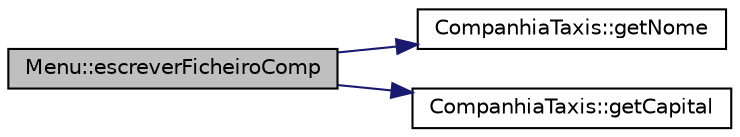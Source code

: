 digraph "Menu::escreverFicheiroComp"
{
  edge [fontname="Helvetica",fontsize="10",labelfontname="Helvetica",labelfontsize="10"];
  node [fontname="Helvetica",fontsize="10",shape=record];
  rankdir="LR";
  Node77 [label="Menu::escreverFicheiroComp",height=0.2,width=0.4,color="black", fillcolor="grey75", style="filled", fontcolor="black"];
  Node77 -> Node78 [color="midnightblue",fontsize="10",style="solid",fontname="Helvetica"];
  Node78 [label="CompanhiaTaxis::getNome",height=0.2,width=0.4,color="black", fillcolor="white", style="filled",URL="$class_companhia_taxis.html#adcb8ed0185c98cbd720a057cf938f765",tooltip="função para obter nome "];
  Node77 -> Node79 [color="midnightblue",fontsize="10",style="solid",fontname="Helvetica"];
  Node79 [label="CompanhiaTaxis::getCapital",height=0.2,width=0.4,color="black", fillcolor="white", style="filled",URL="$class_companhia_taxis.html#abded966deadcc6a706685e3d0d7d884b",tooltip="função para obter capital companhia "];
}
